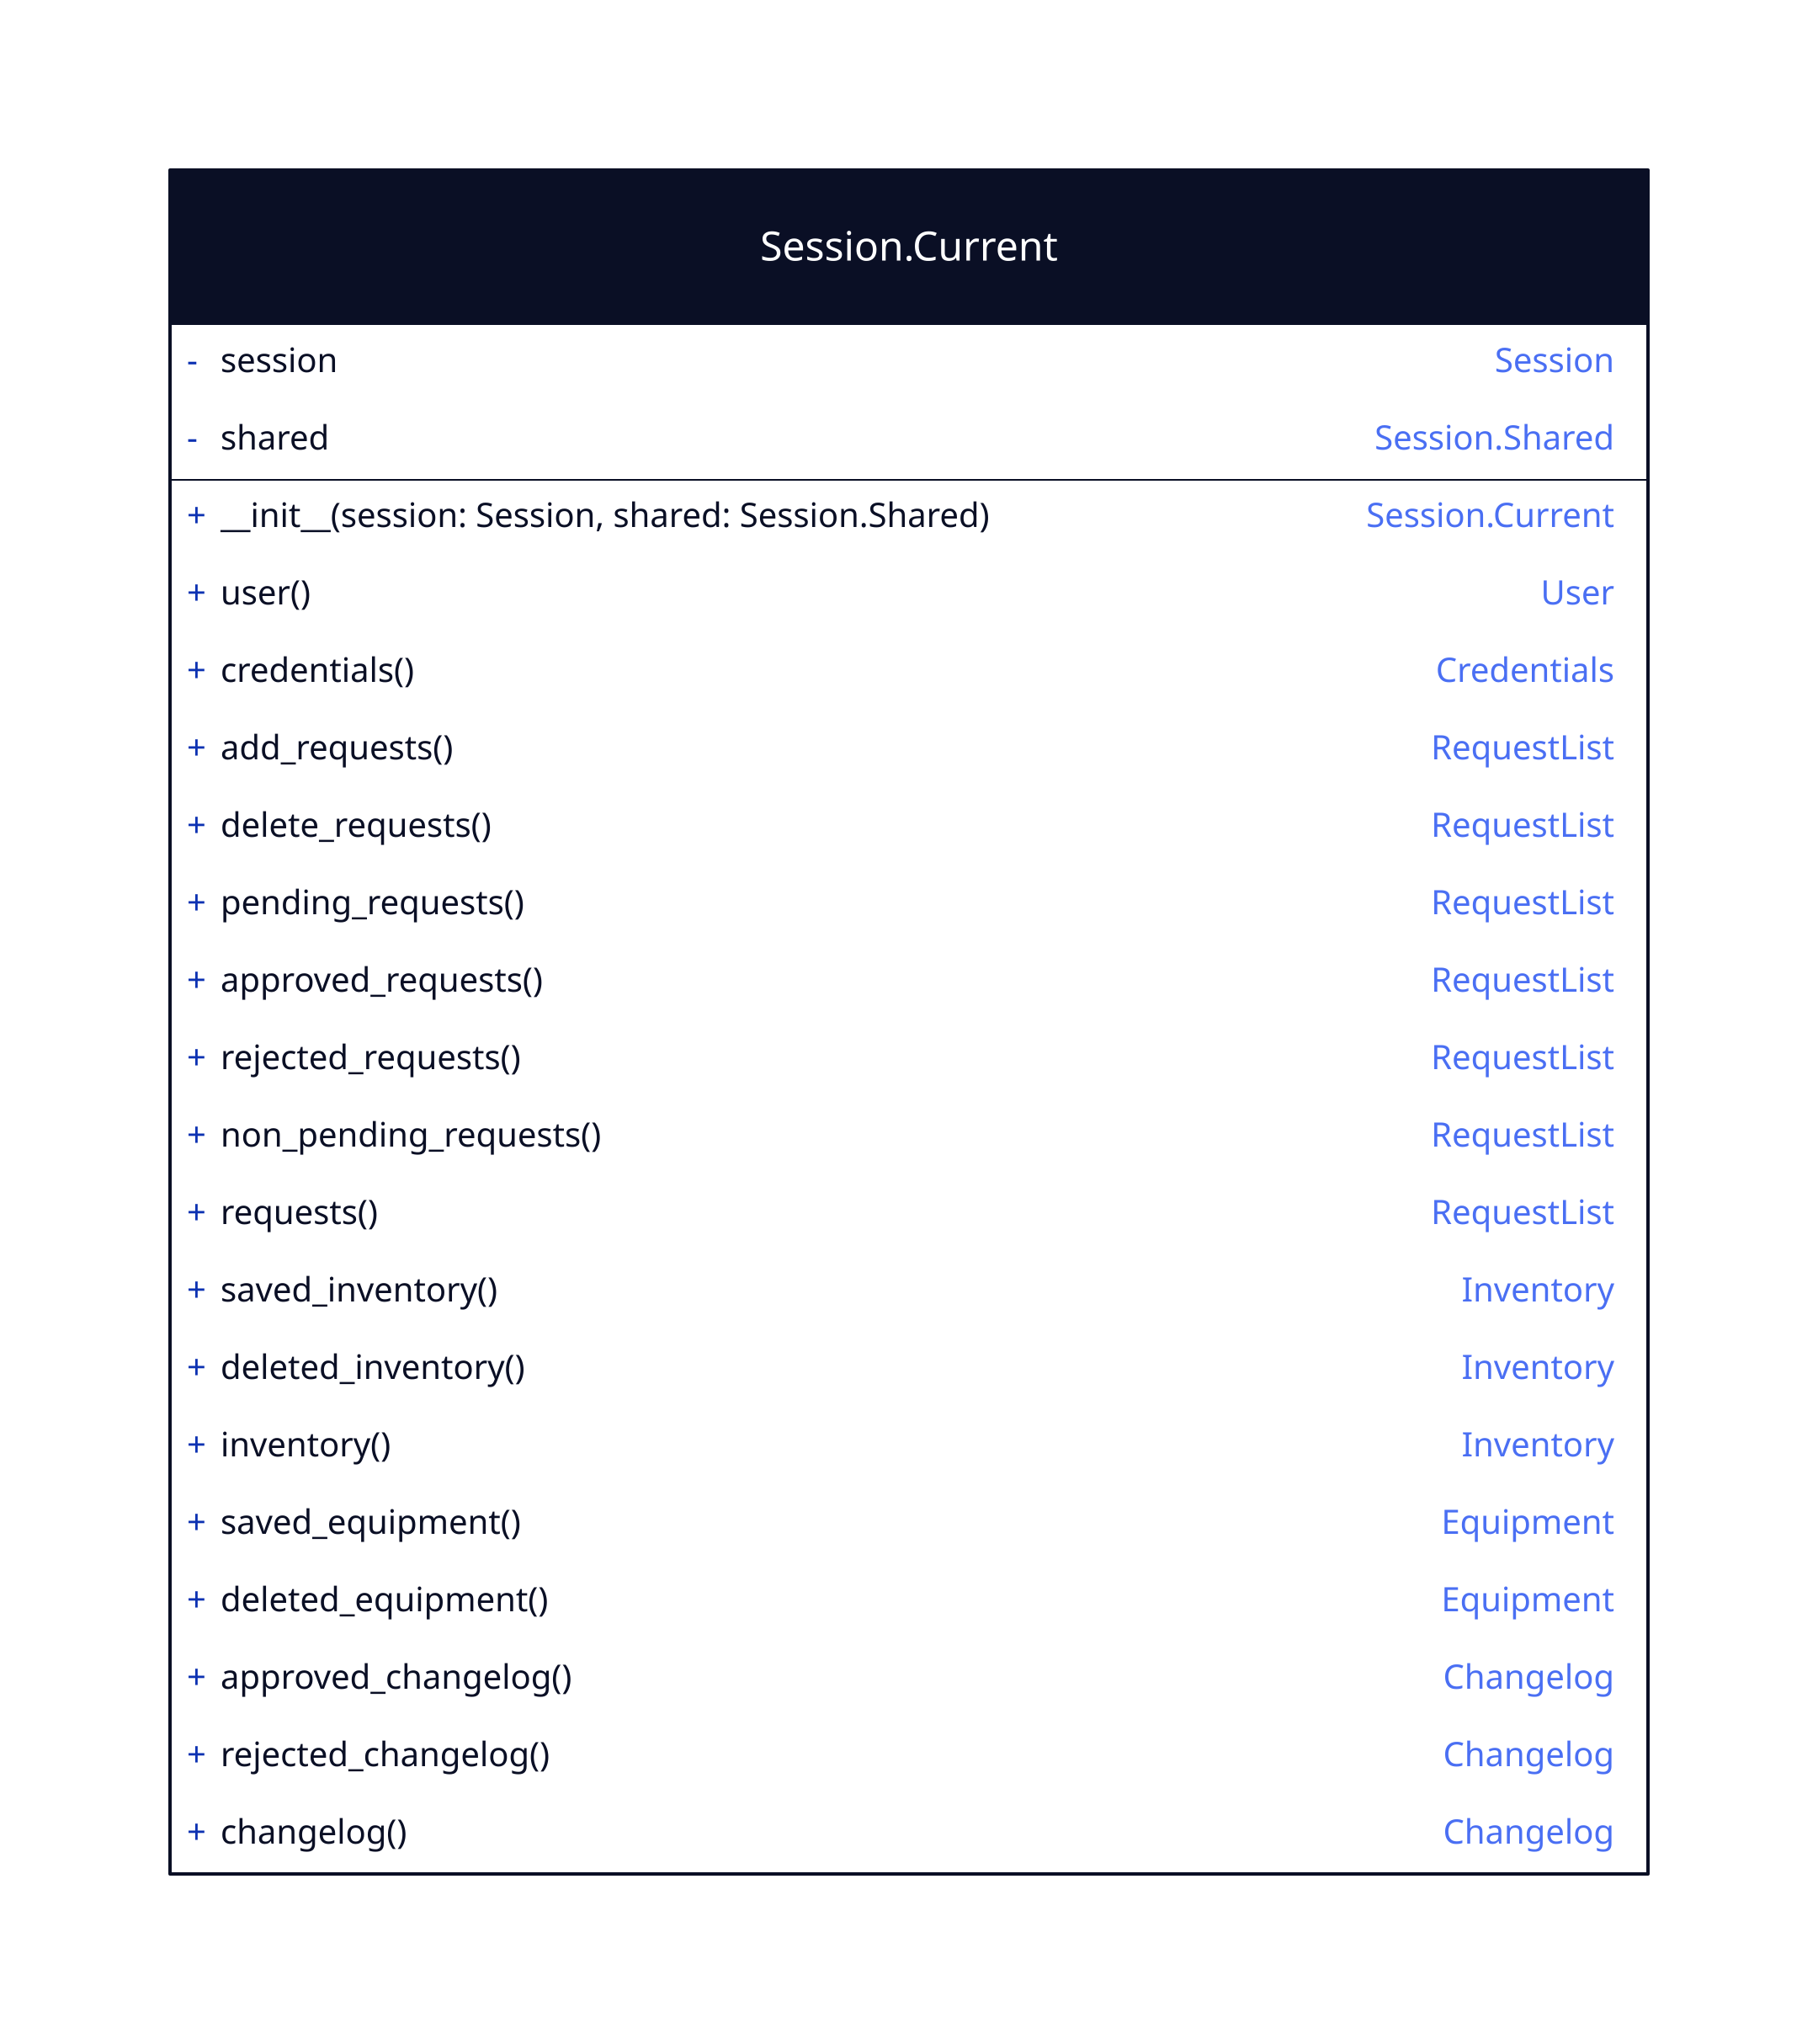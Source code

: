 Session\.Current: {
  shape: class

  -session: Session
  -shared: Session\.Shared

  +__init__(session\: Session, shared\: Session\.Shared): Session\.Current

  +user(): User
  +credentials(): Credentials
  +add_requests(): RequestList
  +delete_requests(): RequestList
  +pending_requests(): RequestList
  +approved_requests(): RequestList
  +rejected_requests(): RequestList
  +non_pending_requests(): RequestList
  +requests(): RequestList
  +saved_inventory(): Inventory
  +deleted_inventory(): Inventory
  +inventory(): Inventory
  +saved_equipment(): Equipment
  +deleted_equipment(): Equipment
  +approved_changelog(): Changelog
  +rejected_changelog(): Changelog
  +changelog(): Changelog
}